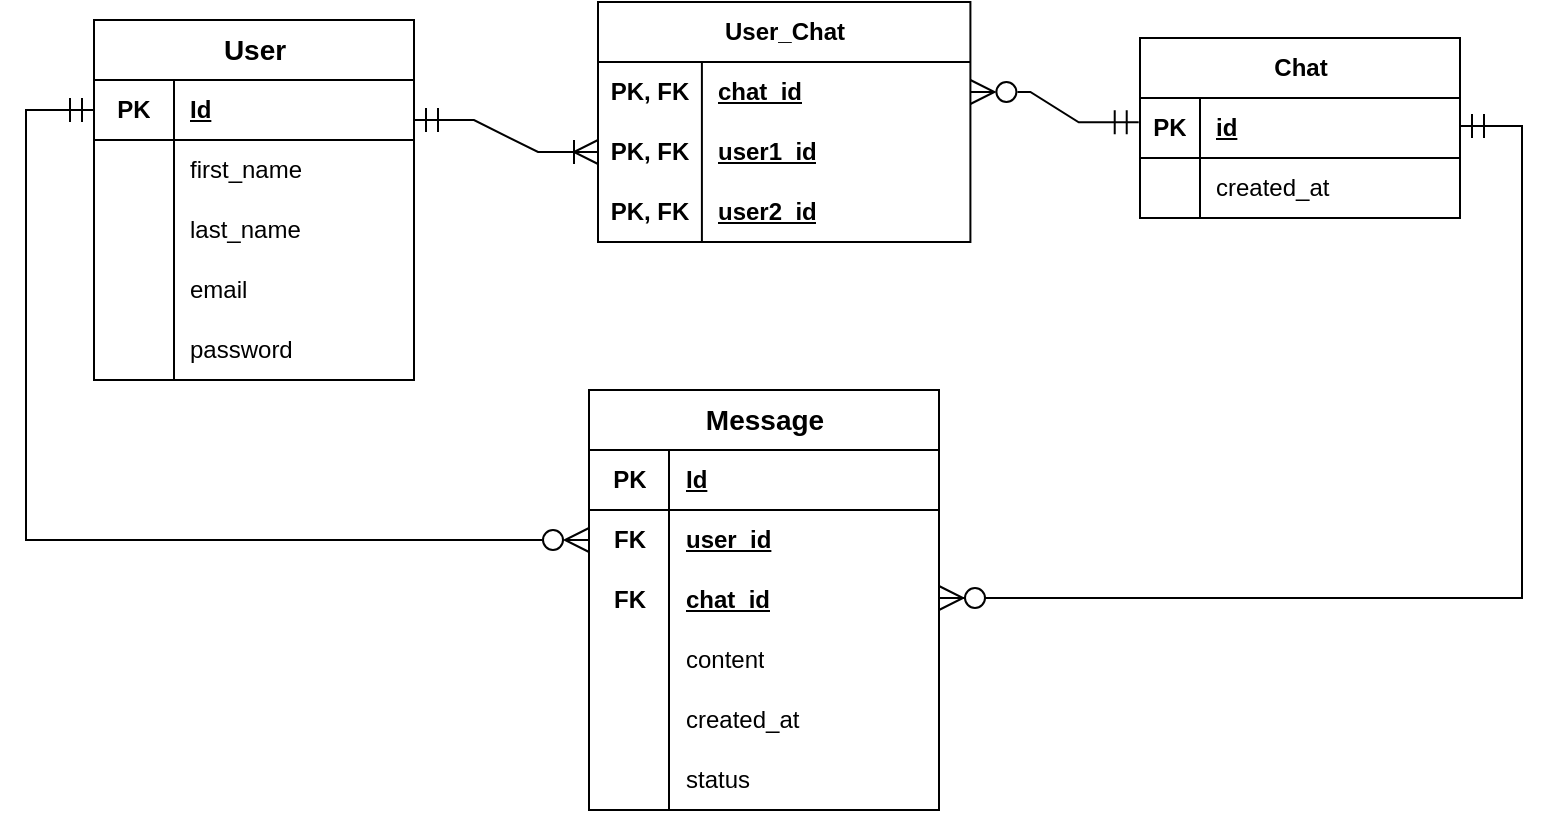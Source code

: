 <mxfile version="21.7.2" type="device">
  <diagram name="Page-1" id="Ufjjq2OLxz8ACgoOWgOk">
    <mxGraphModel dx="1018" dy="511" grid="0" gridSize="7" guides="1" tooltips="1" connect="1" arrows="1" fold="1" page="0" pageScale="1" pageWidth="850" pageHeight="1100" math="0" shadow="0">
      <root>
        <mxCell id="0" />
        <mxCell id="1" parent="0" />
        <mxCell id="pcjQf0hpLrdscn9EhXyY-1" value="&lt;font style=&quot;font-size: 14px;&quot;&gt;User&lt;/font&gt;" style="shape=table;startSize=30;container=1;collapsible=1;childLayout=tableLayout;fixedRows=1;rowLines=0;fontStyle=1;align=center;resizeLast=1;html=1;rounded=0;" parent="1" vertex="1">
          <mxGeometry x="119" y="300" width="160" height="180" as="geometry" />
        </mxCell>
        <mxCell id="pcjQf0hpLrdscn9EhXyY-51" value="" style="shape=tableRow;horizontal=0;startSize=0;swimlaneHead=0;swimlaneBody=0;fillColor=none;collapsible=0;dropTarget=0;points=[[0,0.5],[1,0.5]];portConstraint=eastwest;top=0;left=0;right=0;bottom=1;rounded=0;" parent="pcjQf0hpLrdscn9EhXyY-1" vertex="1">
          <mxGeometry y="30" width="160" height="30" as="geometry" />
        </mxCell>
        <mxCell id="pcjQf0hpLrdscn9EhXyY-52" value="PK" style="shape=partialRectangle;connectable=0;fillColor=none;top=0;left=0;bottom=0;right=0;fontStyle=1;overflow=hidden;whiteSpace=wrap;html=1;rounded=0;" parent="pcjQf0hpLrdscn9EhXyY-51" vertex="1">
          <mxGeometry width="40" height="30" as="geometry">
            <mxRectangle width="40" height="30" as="alternateBounds" />
          </mxGeometry>
        </mxCell>
        <mxCell id="pcjQf0hpLrdscn9EhXyY-53" value="Id" style="shape=partialRectangle;connectable=0;fillColor=none;top=0;left=0;bottom=0;right=0;align=left;spacingLeft=6;fontStyle=5;overflow=hidden;whiteSpace=wrap;html=1;rounded=0;" parent="pcjQf0hpLrdscn9EhXyY-51" vertex="1">
          <mxGeometry x="40" width="120" height="30" as="geometry">
            <mxRectangle width="120" height="30" as="alternateBounds" />
          </mxGeometry>
        </mxCell>
        <mxCell id="pcjQf0hpLrdscn9EhXyY-5" value="" style="shape=tableRow;horizontal=0;startSize=0;swimlaneHead=0;swimlaneBody=0;fillColor=none;collapsible=0;dropTarget=0;points=[[0,0.5],[1,0.5]];portConstraint=eastwest;top=0;left=0;right=0;bottom=0;rounded=0;" parent="pcjQf0hpLrdscn9EhXyY-1" vertex="1">
          <mxGeometry y="60" width="160" height="30" as="geometry" />
        </mxCell>
        <mxCell id="pcjQf0hpLrdscn9EhXyY-6" value="" style="shape=partialRectangle;connectable=0;fillColor=none;top=0;left=0;bottom=0;right=0;editable=1;overflow=hidden;whiteSpace=wrap;html=1;rounded=0;" parent="pcjQf0hpLrdscn9EhXyY-5" vertex="1">
          <mxGeometry width="40" height="30" as="geometry">
            <mxRectangle width="40" height="30" as="alternateBounds" />
          </mxGeometry>
        </mxCell>
        <mxCell id="pcjQf0hpLrdscn9EhXyY-7" value="first_name" style="shape=partialRectangle;connectable=0;fillColor=none;top=0;left=0;bottom=0;right=0;align=left;spacingLeft=6;overflow=hidden;whiteSpace=wrap;html=1;rounded=0;" parent="pcjQf0hpLrdscn9EhXyY-5" vertex="1">
          <mxGeometry x="40" width="120" height="30" as="geometry">
            <mxRectangle width="120" height="30" as="alternateBounds" />
          </mxGeometry>
        </mxCell>
        <mxCell id="pcjQf0hpLrdscn9EhXyY-8" value="" style="shape=tableRow;horizontal=0;startSize=0;swimlaneHead=0;swimlaneBody=0;fillColor=none;collapsible=0;dropTarget=0;points=[[0,0.5],[1,0.5]];portConstraint=eastwest;top=0;left=0;right=0;bottom=0;rounded=0;" parent="pcjQf0hpLrdscn9EhXyY-1" vertex="1">
          <mxGeometry y="90" width="160" height="30" as="geometry" />
        </mxCell>
        <mxCell id="pcjQf0hpLrdscn9EhXyY-9" value="" style="shape=partialRectangle;connectable=0;fillColor=none;top=0;left=0;bottom=0;right=0;editable=1;overflow=hidden;whiteSpace=wrap;html=1;rounded=0;" parent="pcjQf0hpLrdscn9EhXyY-8" vertex="1">
          <mxGeometry width="40" height="30" as="geometry">
            <mxRectangle width="40" height="30" as="alternateBounds" />
          </mxGeometry>
        </mxCell>
        <mxCell id="pcjQf0hpLrdscn9EhXyY-10" value="last_name" style="shape=partialRectangle;connectable=0;fillColor=none;top=0;left=0;bottom=0;right=0;align=left;spacingLeft=6;overflow=hidden;whiteSpace=wrap;html=1;rounded=0;" parent="pcjQf0hpLrdscn9EhXyY-8" vertex="1">
          <mxGeometry x="40" width="120" height="30" as="geometry">
            <mxRectangle width="120" height="30" as="alternateBounds" />
          </mxGeometry>
        </mxCell>
        <mxCell id="pcjQf0hpLrdscn9EhXyY-11" value="" style="shape=tableRow;horizontal=0;startSize=0;swimlaneHead=0;swimlaneBody=0;fillColor=none;collapsible=0;dropTarget=0;points=[[0,0.5],[1,0.5]];portConstraint=eastwest;top=0;left=0;right=0;bottom=0;rounded=0;" parent="pcjQf0hpLrdscn9EhXyY-1" vertex="1">
          <mxGeometry y="120" width="160" height="30" as="geometry" />
        </mxCell>
        <mxCell id="pcjQf0hpLrdscn9EhXyY-12" value="" style="shape=partialRectangle;connectable=0;fillColor=none;top=0;left=0;bottom=0;right=0;editable=1;overflow=hidden;whiteSpace=wrap;html=1;rounded=0;" parent="pcjQf0hpLrdscn9EhXyY-11" vertex="1">
          <mxGeometry width="40" height="30" as="geometry">
            <mxRectangle width="40" height="30" as="alternateBounds" />
          </mxGeometry>
        </mxCell>
        <mxCell id="pcjQf0hpLrdscn9EhXyY-13" value="email" style="shape=partialRectangle;connectable=0;fillColor=none;top=0;left=0;bottom=0;right=0;align=left;spacingLeft=6;overflow=hidden;whiteSpace=wrap;html=1;rounded=0;" parent="pcjQf0hpLrdscn9EhXyY-11" vertex="1">
          <mxGeometry x="40" width="120" height="30" as="geometry">
            <mxRectangle width="120" height="30" as="alternateBounds" />
          </mxGeometry>
        </mxCell>
        <mxCell id="pcjQf0hpLrdscn9EhXyY-16" value="" style="shape=tableRow;horizontal=0;startSize=0;swimlaneHead=0;swimlaneBody=0;fillColor=none;collapsible=0;dropTarget=0;points=[[0,0.5],[1,0.5]];portConstraint=eastwest;top=0;left=0;right=0;bottom=0;rounded=0;" parent="pcjQf0hpLrdscn9EhXyY-1" vertex="1">
          <mxGeometry y="150" width="160" height="30" as="geometry" />
        </mxCell>
        <mxCell id="pcjQf0hpLrdscn9EhXyY-17" value="" style="shape=partialRectangle;connectable=0;fillColor=none;top=0;left=0;bottom=0;right=0;editable=1;overflow=hidden;whiteSpace=wrap;html=1;rounded=0;" parent="pcjQf0hpLrdscn9EhXyY-16" vertex="1">
          <mxGeometry width="40" height="30" as="geometry">
            <mxRectangle width="40" height="30" as="alternateBounds" />
          </mxGeometry>
        </mxCell>
        <mxCell id="pcjQf0hpLrdscn9EhXyY-18" value="password" style="shape=partialRectangle;connectable=0;fillColor=none;top=0;left=0;bottom=0;right=0;align=left;spacingLeft=6;overflow=hidden;whiteSpace=wrap;html=1;rounded=0;" parent="pcjQf0hpLrdscn9EhXyY-16" vertex="1">
          <mxGeometry x="40" width="120" height="30" as="geometry">
            <mxRectangle width="120" height="30" as="alternateBounds" />
          </mxGeometry>
        </mxCell>
        <mxCell id="NF3zwTunUdXDjmWf9Qlu-40" value="Chat" style="shape=table;startSize=30;container=1;collapsible=1;childLayout=tableLayout;fixedRows=1;rowLines=0;fontStyle=1;align=center;resizeLast=1;html=1;rounded=0;" parent="1" vertex="1">
          <mxGeometry x="642" y="309" width="160" height="90" as="geometry" />
        </mxCell>
        <mxCell id="NF3zwTunUdXDjmWf9Qlu-41" value="" style="shape=tableRow;horizontal=0;startSize=0;swimlaneHead=0;swimlaneBody=0;fillColor=none;collapsible=0;dropTarget=0;points=[[0,0.5],[1,0.5]];portConstraint=eastwest;top=0;left=0;right=0;bottom=1;rounded=0;" parent="NF3zwTunUdXDjmWf9Qlu-40" vertex="1">
          <mxGeometry y="30" width="160" height="30" as="geometry" />
        </mxCell>
        <mxCell id="NF3zwTunUdXDjmWf9Qlu-42" value="PK" style="shape=partialRectangle;connectable=0;fillColor=none;top=0;left=0;bottom=0;right=0;fontStyle=1;overflow=hidden;whiteSpace=wrap;html=1;rounded=0;" parent="NF3zwTunUdXDjmWf9Qlu-41" vertex="1">
          <mxGeometry width="30" height="30" as="geometry">
            <mxRectangle width="30" height="30" as="alternateBounds" />
          </mxGeometry>
        </mxCell>
        <mxCell id="NF3zwTunUdXDjmWf9Qlu-43" value="id" style="shape=partialRectangle;connectable=0;fillColor=none;top=0;left=0;bottom=0;right=0;align=left;spacingLeft=6;fontStyle=5;overflow=hidden;whiteSpace=wrap;html=1;rounded=0;" parent="NF3zwTunUdXDjmWf9Qlu-41" vertex="1">
          <mxGeometry x="30" width="130" height="30" as="geometry">
            <mxRectangle width="130" height="30" as="alternateBounds" />
          </mxGeometry>
        </mxCell>
        <mxCell id="NF3zwTunUdXDjmWf9Qlu-44" value="" style="shape=tableRow;horizontal=0;startSize=0;swimlaneHead=0;swimlaneBody=0;fillColor=none;collapsible=0;dropTarget=0;points=[[0,0.5],[1,0.5]];portConstraint=eastwest;top=0;left=0;right=0;bottom=0;rounded=0;" parent="NF3zwTunUdXDjmWf9Qlu-40" vertex="1">
          <mxGeometry y="60" width="160" height="30" as="geometry" />
        </mxCell>
        <mxCell id="NF3zwTunUdXDjmWf9Qlu-45" value="" style="shape=partialRectangle;connectable=0;fillColor=none;top=0;left=0;bottom=0;right=0;editable=1;overflow=hidden;whiteSpace=wrap;html=1;rounded=0;" parent="NF3zwTunUdXDjmWf9Qlu-44" vertex="1">
          <mxGeometry width="30" height="30" as="geometry">
            <mxRectangle width="30" height="30" as="alternateBounds" />
          </mxGeometry>
        </mxCell>
        <mxCell id="NF3zwTunUdXDjmWf9Qlu-46" value="created_at" style="shape=partialRectangle;connectable=0;fillColor=none;top=0;left=0;bottom=0;right=0;align=left;spacingLeft=6;overflow=hidden;whiteSpace=wrap;html=1;rounded=0;" parent="NF3zwTunUdXDjmWf9Qlu-44" vertex="1">
          <mxGeometry x="30" width="130" height="30" as="geometry">
            <mxRectangle width="130" height="30" as="alternateBounds" />
          </mxGeometry>
        </mxCell>
        <mxCell id="NF3zwTunUdXDjmWf9Qlu-56" value="" style="edgeStyle=entityRelationEdgeStyle;fontSize=12;html=1;endArrow=ERoneToMany;endFill=0;startArrow=ERmandOne;rounded=0;startSize=10;endSize=10;startFill=0;exitX=1;exitY=0.667;exitDx=0;exitDy=0;exitPerimeter=0;entryX=0;entryY=0.5;entryDx=0;entryDy=0;" parent="1" source="pcjQf0hpLrdscn9EhXyY-51" target="eS5WMjh4lA8IgczhJTEf-31" edge="1">
          <mxGeometry width="100" height="100" relative="1" as="geometry">
            <mxPoint x="245" y="345" as="sourcePoint" />
            <mxPoint x="368" y="363" as="targetPoint" />
            <Array as="points">
              <mxPoint x="165" y="650" />
              <mxPoint x="225" y="560" />
            </Array>
          </mxGeometry>
        </mxCell>
        <mxCell id="NF3zwTunUdXDjmWf9Qlu-57" value="" style="edgeStyle=entityRelationEdgeStyle;fontSize=12;html=1;endArrow=ERmandOne;endFill=0;startArrow=ERzeroToMany;rounded=0;startSize=10;endSize=10;startFill=0;entryX=-0.004;entryY=0.404;entryDx=0;entryDy=0;entryPerimeter=0;exitX=1;exitY=0.5;exitDx=0;exitDy=0;" parent="1" source="eS5WMjh4lA8IgczhJTEf-28" target="NF3zwTunUdXDjmWf9Qlu-41" edge="1">
          <mxGeometry width="100" height="100" relative="1" as="geometry">
            <mxPoint x="544.636" y="364.952" as="sourcePoint" />
            <mxPoint x="645" y="450" as="targetPoint" />
            <Array as="points">
              <mxPoint x="475" y="755" />
              <mxPoint x="535" y="665" />
            </Array>
          </mxGeometry>
        </mxCell>
        <mxCell id="NF3zwTunUdXDjmWf9Qlu-92" value="&lt;font style=&quot;font-size: 14px;&quot;&gt;Message&lt;/font&gt;" style="shape=table;startSize=30;container=1;collapsible=1;childLayout=tableLayout;fixedRows=1;rowLines=0;fontStyle=1;align=center;resizeLast=1;html=1;rounded=0;" parent="1" vertex="1">
          <mxGeometry x="366.5" y="485" width="175" height="210" as="geometry" />
        </mxCell>
        <mxCell id="NF3zwTunUdXDjmWf9Qlu-93" value="" style="shape=tableRow;horizontal=0;startSize=0;swimlaneHead=0;swimlaneBody=0;fillColor=none;collapsible=0;dropTarget=0;points=[[0,0.5],[1,0.5]];portConstraint=eastwest;top=0;left=0;right=0;bottom=1;rounded=0;" parent="NF3zwTunUdXDjmWf9Qlu-92" vertex="1">
          <mxGeometry y="30" width="175" height="30" as="geometry" />
        </mxCell>
        <mxCell id="NF3zwTunUdXDjmWf9Qlu-94" value="PK" style="shape=partialRectangle;connectable=0;fillColor=none;top=0;left=0;bottom=0;right=0;fontStyle=1;overflow=hidden;whiteSpace=wrap;html=1;rounded=0;" parent="NF3zwTunUdXDjmWf9Qlu-93" vertex="1">
          <mxGeometry width="40" height="30" as="geometry">
            <mxRectangle width="40" height="30" as="alternateBounds" />
          </mxGeometry>
        </mxCell>
        <mxCell id="NF3zwTunUdXDjmWf9Qlu-95" value="Id" style="shape=partialRectangle;connectable=0;fillColor=none;top=0;left=0;bottom=0;right=0;align=left;spacingLeft=6;fontStyle=5;overflow=hidden;whiteSpace=wrap;html=1;rounded=0;" parent="NF3zwTunUdXDjmWf9Qlu-93" vertex="1">
          <mxGeometry x="40" width="135" height="30" as="geometry">
            <mxRectangle width="135" height="30" as="alternateBounds" />
          </mxGeometry>
        </mxCell>
        <mxCell id="NF3zwTunUdXDjmWf9Qlu-96" value="" style="shape=tableRow;horizontal=0;startSize=0;swimlaneHead=0;swimlaneBody=0;fillColor=none;collapsible=0;dropTarget=0;points=[[0,0.5],[1,0.5]];portConstraint=eastwest;top=0;left=0;right=0;bottom=0;rounded=0;" parent="NF3zwTunUdXDjmWf9Qlu-92" vertex="1">
          <mxGeometry y="60" width="175" height="30" as="geometry" />
        </mxCell>
        <mxCell id="NF3zwTunUdXDjmWf9Qlu-97" value="&lt;b&gt;FK&lt;/b&gt;" style="shape=partialRectangle;connectable=0;fillColor=none;top=0;left=0;bottom=0;right=0;editable=1;overflow=hidden;whiteSpace=wrap;html=1;rounded=0;" parent="NF3zwTunUdXDjmWf9Qlu-96" vertex="1">
          <mxGeometry width="40" height="30" as="geometry">
            <mxRectangle width="40" height="30" as="alternateBounds" />
          </mxGeometry>
        </mxCell>
        <mxCell id="NF3zwTunUdXDjmWf9Qlu-98" value="&lt;u&gt;&lt;b&gt;user_id&lt;/b&gt;&lt;/u&gt;" style="shape=partialRectangle;connectable=0;fillColor=none;top=0;left=0;bottom=0;right=0;align=left;spacingLeft=6;overflow=hidden;whiteSpace=wrap;html=1;rounded=0;" parent="NF3zwTunUdXDjmWf9Qlu-96" vertex="1">
          <mxGeometry x="40" width="135" height="30" as="geometry">
            <mxRectangle width="135" height="30" as="alternateBounds" />
          </mxGeometry>
        </mxCell>
        <mxCell id="NF3zwTunUdXDjmWf9Qlu-111" value="" style="shape=tableRow;horizontal=0;startSize=0;swimlaneHead=0;swimlaneBody=0;fillColor=none;collapsible=0;dropTarget=0;points=[[0,0.5],[1,0.5]];portConstraint=eastwest;top=0;left=0;right=0;bottom=0;rounded=0;" parent="NF3zwTunUdXDjmWf9Qlu-92" vertex="1">
          <mxGeometry y="90" width="175" height="30" as="geometry" />
        </mxCell>
        <mxCell id="NF3zwTunUdXDjmWf9Qlu-112" value="&lt;b&gt;FK&lt;/b&gt;" style="shape=partialRectangle;connectable=0;fillColor=none;top=0;left=0;bottom=0;right=0;editable=1;overflow=hidden;whiteSpace=wrap;html=1;rounded=0;" parent="NF3zwTunUdXDjmWf9Qlu-111" vertex="1">
          <mxGeometry width="40" height="30" as="geometry">
            <mxRectangle width="40" height="30" as="alternateBounds" />
          </mxGeometry>
        </mxCell>
        <mxCell id="NF3zwTunUdXDjmWf9Qlu-113" value="&lt;u&gt;&lt;b&gt;chat_id&lt;/b&gt;&lt;/u&gt;" style="shape=partialRectangle;connectable=0;fillColor=none;top=0;left=0;bottom=0;right=0;align=left;spacingLeft=6;overflow=hidden;whiteSpace=wrap;html=1;rounded=0;" parent="NF3zwTunUdXDjmWf9Qlu-111" vertex="1">
          <mxGeometry x="40" width="135" height="30" as="geometry">
            <mxRectangle width="135" height="30" as="alternateBounds" />
          </mxGeometry>
        </mxCell>
        <mxCell id="NF3zwTunUdXDjmWf9Qlu-108" value="" style="shape=tableRow;horizontal=0;startSize=0;swimlaneHead=0;swimlaneBody=0;fillColor=none;collapsible=0;dropTarget=0;points=[[0,0.5],[1,0.5]];portConstraint=eastwest;top=0;left=0;right=0;bottom=0;rounded=0;" parent="NF3zwTunUdXDjmWf9Qlu-92" vertex="1">
          <mxGeometry y="120" width="175" height="30" as="geometry" />
        </mxCell>
        <mxCell id="NF3zwTunUdXDjmWf9Qlu-109" value="" style="shape=partialRectangle;connectable=0;fillColor=none;top=0;left=0;bottom=0;right=0;editable=1;overflow=hidden;whiteSpace=wrap;html=1;rounded=0;" parent="NF3zwTunUdXDjmWf9Qlu-108" vertex="1">
          <mxGeometry width="40" height="30" as="geometry">
            <mxRectangle width="40" height="30" as="alternateBounds" />
          </mxGeometry>
        </mxCell>
        <mxCell id="NF3zwTunUdXDjmWf9Qlu-110" value="content" style="shape=partialRectangle;connectable=0;fillColor=none;top=0;left=0;bottom=0;right=0;align=left;spacingLeft=6;overflow=hidden;whiteSpace=wrap;html=1;rounded=0;" parent="NF3zwTunUdXDjmWf9Qlu-108" vertex="1">
          <mxGeometry x="40" width="135" height="30" as="geometry">
            <mxRectangle width="135" height="30" as="alternateBounds" />
          </mxGeometry>
        </mxCell>
        <mxCell id="NF3zwTunUdXDjmWf9Qlu-99" value="" style="shape=tableRow;horizontal=0;startSize=0;swimlaneHead=0;swimlaneBody=0;fillColor=none;collapsible=0;dropTarget=0;points=[[0,0.5],[1,0.5]];portConstraint=eastwest;top=0;left=0;right=0;bottom=0;rounded=0;" parent="NF3zwTunUdXDjmWf9Qlu-92" vertex="1">
          <mxGeometry y="150" width="175" height="30" as="geometry" />
        </mxCell>
        <mxCell id="NF3zwTunUdXDjmWf9Qlu-100" value="" style="shape=partialRectangle;connectable=0;fillColor=none;top=0;left=0;bottom=0;right=0;editable=1;overflow=hidden;whiteSpace=wrap;html=1;rounded=0;" parent="NF3zwTunUdXDjmWf9Qlu-99" vertex="1">
          <mxGeometry width="40" height="30" as="geometry">
            <mxRectangle width="40" height="30" as="alternateBounds" />
          </mxGeometry>
        </mxCell>
        <mxCell id="NF3zwTunUdXDjmWf9Qlu-101" value="created_at" style="shape=partialRectangle;connectable=0;fillColor=none;top=0;left=0;bottom=0;right=0;align=left;spacingLeft=6;overflow=hidden;whiteSpace=wrap;html=1;rounded=0;" parent="NF3zwTunUdXDjmWf9Qlu-99" vertex="1">
          <mxGeometry x="40" width="135" height="30" as="geometry">
            <mxRectangle width="135" height="30" as="alternateBounds" />
          </mxGeometry>
        </mxCell>
        <mxCell id="NF3zwTunUdXDjmWf9Qlu-102" value="" style="shape=tableRow;horizontal=0;startSize=0;swimlaneHead=0;swimlaneBody=0;fillColor=none;collapsible=0;dropTarget=0;points=[[0,0.5],[1,0.5]];portConstraint=eastwest;top=0;left=0;right=0;bottom=0;rounded=0;" parent="NF3zwTunUdXDjmWf9Qlu-92" vertex="1">
          <mxGeometry y="180" width="175" height="30" as="geometry" />
        </mxCell>
        <mxCell id="NF3zwTunUdXDjmWf9Qlu-103" value="" style="shape=partialRectangle;connectable=0;fillColor=none;top=0;left=0;bottom=0;right=0;editable=1;overflow=hidden;whiteSpace=wrap;html=1;rounded=0;" parent="NF3zwTunUdXDjmWf9Qlu-102" vertex="1">
          <mxGeometry width="40" height="30" as="geometry">
            <mxRectangle width="40" height="30" as="alternateBounds" />
          </mxGeometry>
        </mxCell>
        <mxCell id="NF3zwTunUdXDjmWf9Qlu-104" value="status" style="shape=partialRectangle;connectable=0;fillColor=none;top=0;left=0;bottom=0;right=0;align=left;spacingLeft=6;overflow=hidden;whiteSpace=wrap;html=1;rounded=0;" parent="NF3zwTunUdXDjmWf9Qlu-102" vertex="1">
          <mxGeometry x="40" width="135" height="30" as="geometry">
            <mxRectangle width="135" height="30" as="alternateBounds" />
          </mxGeometry>
        </mxCell>
        <mxCell id="NF3zwTunUdXDjmWf9Qlu-116" value="" style="fontSize=12;html=1;endArrow=ERmandOne;startArrow=ERzeroToMany;rounded=0;entryX=0;entryY=0.5;entryDx=0;entryDy=0;endFill=0;startFill=0;exitX=0;exitY=0.5;exitDx=0;exitDy=0;endSize=10;startSize=10;edgeStyle=orthogonalEdgeStyle;" parent="1" source="NF3zwTunUdXDjmWf9Qlu-96" target="pcjQf0hpLrdscn9EhXyY-51" edge="1">
          <mxGeometry width="100" height="100" relative="1" as="geometry">
            <mxPoint x="390" y="555" as="sourcePoint" />
            <mxPoint x="139" y="345" as="targetPoint" />
            <Array as="points">
              <mxPoint x="85" y="560" />
              <mxPoint x="85" y="345" />
            </Array>
          </mxGeometry>
        </mxCell>
        <mxCell id="NF3zwTunUdXDjmWf9Qlu-119" value="" style="fontSize=12;html=1;endArrow=ERmandOne;endFill=0;startArrow=ERzeroToMany;rounded=0;endSize=10;startSize=10;exitX=1;exitY=0.5;exitDx=0;exitDy=0;edgeStyle=orthogonalEdgeStyle;entryX=1;entryY=0.5;entryDx=0;entryDy=0;" parent="1" edge="1">
          <mxGeometry width="100" height="100" relative="1" as="geometry">
            <mxPoint x="541.5" y="589" as="sourcePoint" />
            <mxPoint x="802" y="353" as="targetPoint" />
            <Array as="points">
              <mxPoint x="833" y="589" />
              <mxPoint x="833" y="353" />
            </Array>
          </mxGeometry>
        </mxCell>
        <mxCell id="eS5WMjh4lA8IgczhJTEf-24" value="User_Chat" style="shape=table;startSize=30;container=1;collapsible=1;childLayout=tableLayout;fixedRows=1;rowLines=0;fontStyle=1;align=center;resizeLast=1;html=1;" vertex="1" parent="1">
          <mxGeometry x="371" y="291" width="186.203" height="120" as="geometry" />
        </mxCell>
        <mxCell id="eS5WMjh4lA8IgczhJTEf-28" value="" style="shape=tableRow;horizontal=0;startSize=0;swimlaneHead=0;swimlaneBody=0;fillColor=none;collapsible=0;dropTarget=0;points=[[0,0.5],[1,0.5]];portConstraint=eastwest;top=0;left=0;right=0;bottom=0;" vertex="1" parent="eS5WMjh4lA8IgczhJTEf-24">
          <mxGeometry y="30" width="186.203" height="30" as="geometry" />
        </mxCell>
        <mxCell id="eS5WMjh4lA8IgczhJTEf-29" value="&lt;b&gt;PK, FK&lt;/b&gt;" style="shape=partialRectangle;connectable=0;fillColor=none;top=0;left=0;bottom=0;right=0;editable=1;overflow=hidden;whiteSpace=wrap;html=1;" vertex="1" parent="eS5WMjh4lA8IgczhJTEf-28">
          <mxGeometry width="51.95" height="30" as="geometry">
            <mxRectangle width="51.95" height="30" as="alternateBounds" />
          </mxGeometry>
        </mxCell>
        <mxCell id="eS5WMjh4lA8IgczhJTEf-30" value="&lt;b&gt;&lt;u&gt;chat_id&lt;/u&gt;&lt;/b&gt;" style="shape=partialRectangle;connectable=0;fillColor=none;top=0;left=0;bottom=0;right=0;align=left;spacingLeft=6;overflow=hidden;whiteSpace=wrap;html=1;" vertex="1" parent="eS5WMjh4lA8IgczhJTEf-28">
          <mxGeometry x="51.95" width="134.253" height="30" as="geometry">
            <mxRectangle width="134.253" height="30" as="alternateBounds" />
          </mxGeometry>
        </mxCell>
        <mxCell id="eS5WMjh4lA8IgczhJTEf-31" value="" style="shape=tableRow;horizontal=0;startSize=0;swimlaneHead=0;swimlaneBody=0;fillColor=none;collapsible=0;dropTarget=0;points=[[0,0.5],[1,0.5]];portConstraint=eastwest;top=0;left=0;right=0;bottom=0;" vertex="1" parent="eS5WMjh4lA8IgczhJTEf-24">
          <mxGeometry y="60" width="186.203" height="30" as="geometry" />
        </mxCell>
        <mxCell id="eS5WMjh4lA8IgczhJTEf-32" value="&lt;b style=&quot;border-color: var(--border-color);&quot;&gt;PK, FK&lt;/b&gt;" style="shape=partialRectangle;connectable=0;fillColor=none;top=0;left=0;bottom=0;right=0;editable=1;overflow=hidden;whiteSpace=wrap;html=1;" vertex="1" parent="eS5WMjh4lA8IgczhJTEf-31">
          <mxGeometry width="51.95" height="30" as="geometry">
            <mxRectangle width="51.95" height="30" as="alternateBounds" />
          </mxGeometry>
        </mxCell>
        <mxCell id="eS5WMjh4lA8IgczhJTEf-33" value="&lt;b&gt;&lt;u&gt;user1_id&lt;/u&gt;&lt;/b&gt;" style="shape=partialRectangle;connectable=0;fillColor=none;top=0;left=0;bottom=0;right=0;align=left;spacingLeft=6;overflow=hidden;whiteSpace=wrap;html=1;" vertex="1" parent="eS5WMjh4lA8IgczhJTEf-31">
          <mxGeometry x="51.95" width="134.253" height="30" as="geometry">
            <mxRectangle width="134.253" height="30" as="alternateBounds" />
          </mxGeometry>
        </mxCell>
        <mxCell id="eS5WMjh4lA8IgczhJTEf-34" value="" style="shape=tableRow;horizontal=0;startSize=0;swimlaneHead=0;swimlaneBody=0;fillColor=none;collapsible=0;dropTarget=0;points=[[0,0.5],[1,0.5]];portConstraint=eastwest;top=0;left=0;right=0;bottom=0;" vertex="1" parent="eS5WMjh4lA8IgczhJTEf-24">
          <mxGeometry y="90" width="186.203" height="30" as="geometry" />
        </mxCell>
        <mxCell id="eS5WMjh4lA8IgczhJTEf-35" value="&lt;b style=&quot;border-color: var(--border-color);&quot;&gt;PK, FK&lt;/b&gt;" style="shape=partialRectangle;connectable=0;fillColor=none;top=0;left=0;bottom=0;right=0;editable=1;overflow=hidden;whiteSpace=wrap;html=1;" vertex="1" parent="eS5WMjh4lA8IgczhJTEf-34">
          <mxGeometry width="51.95" height="30" as="geometry">
            <mxRectangle width="51.95" height="30" as="alternateBounds" />
          </mxGeometry>
        </mxCell>
        <mxCell id="eS5WMjh4lA8IgczhJTEf-36" value="&lt;b&gt;&lt;u&gt;user2_id&lt;/u&gt;&lt;/b&gt;" style="shape=partialRectangle;connectable=0;fillColor=none;top=0;left=0;bottom=0;right=0;align=left;spacingLeft=6;overflow=hidden;whiteSpace=wrap;html=1;" vertex="1" parent="eS5WMjh4lA8IgczhJTEf-34">
          <mxGeometry x="51.95" width="134.253" height="30" as="geometry">
            <mxRectangle width="134.253" height="30" as="alternateBounds" />
          </mxGeometry>
        </mxCell>
      </root>
    </mxGraphModel>
  </diagram>
</mxfile>
